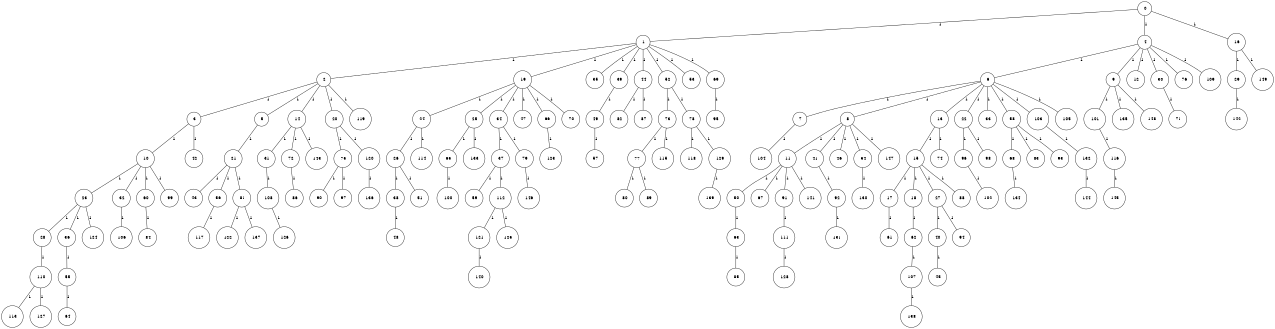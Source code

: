 graph G {
size="8.5,11;"
ratio = "expand;"
fixedsize="true;"
overlap="scale;"
node[shape=circle,width=.12,hight=.12,fontsize=12]
edge[fontsize=12]

0[label=" 0" color=black, pos="0.56082563,1.2054109!"];
1[label=" 1" color=black, pos="0.59296144,2.9258617!"];
2[label=" 2" color=black, pos="1.7352504,2.7287924!"];
3[label=" 3" color=black, pos="2.6785969,2.4225015!"];
4[label=" 4" color=black, pos="0.35491175,1.6776882!"];
5[label=" 5" color=black, pos="1.753225,0.78108441!"];
6[label=" 6" color=black, pos="2.7594541,2.0754911!"];
7[label=" 7" color=black, pos="1.6725747,2.0847482!"];
8[label=" 8" color=black, pos="0.87780159,1.9206419!"];
9[label=" 9" color=black, pos="2.8869236,0.9908035!"];
10[label=" 10" color=black, pos="2.2712537,2.2254503!"];
11[label=" 11" color=black, pos="0.94369977,0.7620879!"];
12[label=" 12" color=black, pos="1.991526,0.64820014!"];
13[label=" 13" color=black, pos="1.8371407,2.9853483!"];
14[label=" 14" color=black, pos="1.1339323,1.9905801!"];
15[label=" 15" color=black, pos="1.2266105,2.0399074!"];
16[label=" 16" color=black, pos="1.3654873,1.5751751!"];
17[label=" 17" color=black, pos="1.8070529,1.8745849!"];
18[label=" 18" color=black, pos="0.28557451,0.02815723!"];
19[label=" 19" color=black, pos="1.747987,2.5278858!"];
20[label=" 20" color=black, pos="2.2300212,1.4842641!"];
21[label=" 21" color=black, pos="0.60537049,2.6637567!"];
22[label=" 22" color=black, pos="1.5304518,0.54580984!"];
23[label=" 23" color=black, pos="2.729665,2.8614743!"];
24[label=" 24" color=black, pos="0.54626648,1.3475631!"];
25[label=" 25" color=black, pos="0.0026279958,0.43162593!"];
26[label=" 26" color=black, pos="1.3221831,2.5174768!"];
27[label=" 27" color=black, pos="2.2500283,0.80968307!"];
28[label=" 28" color=black, pos="1.2214485,0.54721144!"];
29[label=" 29" color=black, pos="1.7635595,0.56612182!"];
30[label=" 30" color=black, pos="0.86530488,2.0510736!"];
31[label=" 31" color=black, pos="1.6976489,2.6901221!"];
32[label=" 32" color=black, pos="0.34919739,2.5972347!"];
33[label=" 33" color=black, pos="1.2598332,1.6400279!"];
34[label=" 34" color=black, pos="1.4886438,2.6521863!"];
35[label=" 35" color=black, pos="0.20286725,0.2187216!"];
36[label=" 36" color=black, pos="0.75581656,0.25113477!"];
37[label=" 37" color=black, pos="1.9769012,1.8133875!"];
38[label=" 38" color=black, pos="2.9291883,2.4371759!"];
39[label=" 39" color=black, pos="1.7770091,1.8707525!"];
40[label=" 40" color=black, pos="0.16498322,2.4780319!"];
41[label=" 41" color=black, pos="1.4968478,1.0068326!"];
42[label=" 42" color=black, pos="2.2755644,0.72416371!"];
43[label=" 43" color=black, pos="0.12088839,2.9027474!"];
44[label=" 44" color=black, pos="2.7088184,0.39608105!"];
45[label=" 45" color=black, pos="2.9711388,0.52792557!"];
46[label=" 46" color=black, pos="0.073929629,0.52716417!"];
47[label=" 47" color=black, pos="0.092399485,2.9771452!"];
48[label=" 48" color=black, pos="0.86590383,0.68219908!"];
49[label=" 49" color=black, pos="0.57323679,0.34824328!"];
50[label=" 50" color=black, pos="0.3480507,0.32723287!"];
51[label=" 51" color=black, pos="0.015292311,2.345644!"];
52[label=" 52" color=black, pos="1.3838625,2.4098302!"];
53[label=" 53" color=black, pos="2.9511936,0.25532835!"];
54[label=" 54" color=black, pos="1.9028572,0.87606195!"];
55[label=" 55" color=black, pos="2.1804092,0.25263942!"];
56[label=" 56" color=black, pos="2.3083842,1.4090647!"];
57[label=" 57" color=black, pos="1.6238702,0.73042216!"];
58[label=" 58" color=black, pos="0.82971493,2.44086!"];
59[label=" 59" color=black, pos="2.2876353,0.5691179!"];
60[label=" 60" color=black, pos="2.5282291,2.0264992!"];
61[label=" 61" color=black, pos="1.9167038,0.504546!"];
62[label=" 62" color=black, pos="0.064320016,2.8148178!"];
63[label=" 63" color=black, pos="0.23381508,1.2910422!"];
64[label=" 64" color=black, pos="0.0022956957,0.42382022!"];
65[label=" 65" color=black, pos="1.4574147,1.5980868!"];
66[label=" 66" color=black, pos="1.2118974,2.1321369!"];
67[label=" 67" color=black, pos="0.82545091,2.1710306!"];
68[label=" 68" color=black, pos="1.6802029,0.83310282!"];
69[label=" 69" color=black, pos="1.4793573,2.4164678!"];
70[label=" 70" color=black, pos="2.7182568,1.7884065!"];
71[label=" 71" color=black, pos="1.2987428,0.4942711!"];
72[label=" 72" color=black, pos="1.7795554,2.9272044!"];
73[label=" 73" color=black, pos="0.072333694,2.5240999!"];
74[label=" 74" color=black, pos="2.5642381,2.7837639!"];
75[label=" 75" color=black, pos="1.3574916,2.7433691!"];
76[label=" 76" color=black, pos="0.15232424,2.6346013!"];
77[label=" 77" color=black, pos="0.91412072,0.17535879!"];
78[label=" 78" color=black, pos="0.28235471,1.5844493!"];
79[label=" 79" color=black, pos="1.0432139,2.882136!"];
80[label=" 80" color=black, pos="0.99681174,0.059739507!"];
81[label=" 81" color=black, pos="0.33463171,2.3533765!"];
82[label=" 82" color=black, pos="1.2400762,2.2885588!"];
83[label=" 83" color=black, pos="1.0919349,1.6352623!"];
84[label=" 84" color=black, pos="2.6083998,0.87594063!"];
85[label=" 85" color=black, pos="1.3209326,1.154898!"];
86[label=" 86" color=black, pos="0.015064656,0.18438486!"];
87[label=" 87" color=black, pos="0.8180678,1.8810478!"];
88[label=" 88" color=black, pos="1.8758613,2.884025!"];
89[label=" 89" color=black, pos="2.5246267,1.1093629!"];
90[label=" 90" color=black, pos="1.3745419,2.3622706!"];
91[label=" 91" color=black, pos="2.4298496,1.7107359!"];
92[label=" 92" color=black, pos="2.2673965,2.56077!"];
93[label=" 93" color=black, pos="2.637976,1.1916164!"];
94[label=" 94" color=black, pos="0.45501546,0.71131913!"];
95[label=" 95" color=black, pos="1.4425222,2.0879628!"];
96[label=" 96" color=black, pos="2.5331543,1.5288765!"];
97[label=" 97" color=black, pos="1.2093893,0.82248393!"];
98[label=" 98" color=black, pos="1.0361611,0.050407953!"];
99[label=" 99" color=black, pos="1.1822875,2.5042602!"];
100[label=" 100" color=black, pos="1.3478204,2.0380131!"];
101[label=" 101" color=black, pos="1.7806983,2.638837!"];
102[label=" 102" color=black, pos="0.6056308,0.50879706!"];
103[label=" 103" color=black, pos="0.94252307,0.3665365!"];
104[label=" 104" color=black, pos="0.56874759,2.5334584!"];
105[label=" 105" color=black, pos="2.5336524,0.362068!"];
106[label=" 106" color=black, pos="1.5406969,2.0358243!"];
107[label=" 107" color=black, pos="2.1736198,2.1726684!"];
108[label=" 108" color=black, pos="2.6051148,2.5072366!"];
109[label=" 109" color=black, pos="2.440311,0.6215269!"];
110[label=" 110" color=black, pos="2.4962296,2.0940948!"];
111[label=" 111" color=black, pos="2.7270838,0.91443011!"];
112[label=" 112" color=black, pos="1.3560443,0.073968235!"];
113[label=" 113" color=black, pos="2.8038309,2.4595103!"];
114[label=" 114" color=black, pos="2.8485122,2.0675123!"];
115[label=" 115" color=black, pos="2.0354191,0.54357224!"];
116[label=" 116" color=black, pos="1.4508622,1.026347!"];
117[label=" 117" color=black, pos="1.1968824,0.93711492!"];
118[label=" 118" color=black, pos="2.7781978,1.1318647!"];
119[label=" 119" color=black, pos="0.49184094,2.801113!"];
120[label=" 120" color=black, pos="0.49418339,0.73758199!"];
121[label=" 121" color=black, pos="2.3111175,1.6425422!"];
122[label=" 122" color=black, pos="1.6924269,0.18176169!"];
123[label=" 123" color=black, pos="1.9502352,2.3683798!"];
124[label=" 124" color=black, pos="1.7761428,0.29227048!"];
125[label=" 125" color=black, pos="1.0426006,2.6661371!"];
126[label=" 126" color=black, pos="1.2605951,2.3260801!"];
127[label=" 127" color=black, pos="1.8442967,1.6003213!"];
128[label=" 128" color=black, pos="0.0022743144,2.6364944!"];
129[label=" 129" color=black, pos="1.5349955,1.4730215!"];
130[label=" 130" color=black, pos="1.989091,1.9552684!"];
131[label=" 131" color=black, pos="1.3801171,2.3404235!"];
132[label=" 132" color=black, pos="0.71837498,1.129285!"];
133[label=" 133" color=black, pos="2.8620794,1.581774!"];
134[label=" 134" color=black, pos="2.593424,1.8751105!"];
135[label=" 135" color=black, pos="1.0350472,1.7762009!"];
136[label=" 136" color=black, pos="1.813335,2.3507133!"];
137[label=" 137" color=black, pos="2.6917318,2.5757529!"];
138[label=" 138" color=black, pos="0.47851792,2.620149!"];
139[label=" 139" color=black, pos="0.8546695,0.014894864!"];
140[label=" 140" color=black, pos="0.59326653,1.3340201!"];
141[label=" 141" color=black, pos="0.93960196,1.5780204!"];
142[label=" 142" color=black, pos="1.8236482,2.9707467!"];
143[label=" 143" color=black, pos="2.9285626,1.8960169!"];
144[label=" 144" color=black, pos="0.15964282,0.090228101!"];
145[label=" 145" color=black, pos="2.070465,1.5321975!"];
146[label=" 146" color=black, pos="0.19700232,0.4076179!"];
147[label=" 147" color=black, pos="1.1129191,0.6247163!"];
148[label=" 148" color=black, pos="2.5666926,1.1615315!"];
149[label=" 149" color=black, pos="2.8745305,2.0393205!"];
0--1[label="1"]
0--4[label="1"]
0--16[label="1"]
1--2[label="1"]
1--19[label="1"]
1--35[label="1"]
1--39[label="1"]
1--44[label="1"]
1--52[label="1"]
1--53[label="1"]
1--69[label="1"]
2--3[label="1"]
2--5[label="1"]
2--14[label="1"]
2--20[label="1"]
2--119[label="1"]
3--10[label="1"]
3--42[label="1"]
4--6[label="1"]
4--9[label="1"]
4--12[label="1"]
4--30[label="1"]
4--76[label="1"]
4--109[label="1"]
5--21[label="1"]
6--7[label="1"]
6--8[label="1"]
6--13[label="1"]
6--22[label="1"]
6--33[label="1"]
6--58[label="1"]
6--103[label="1"]
6--105[label="1"]
7--104[label="1"]
8--11[label="1"]
8--41[label="1"]
8--46[label="1"]
8--54[label="1"]
8--147[label="1"]
9--101[label="1"]
9--135[label="1"]
9--148[label="1"]
10--23[label="1"]
10--32[label="1"]
10--60[label="1"]
10--99[label="1"]
11--50[label="1"]
11--67[label="1"]
11--91[label="1"]
11--141[label="1"]
13--15[label="1"]
13--74[label="1"]
14--31[label="1"]
14--72[label="1"]
14--143[label="1"]
15--17[label="1"]
15--18[label="1"]
15--27[label="1"]
15--88[label="1"]
16--29[label="1"]
16--149[label="1"]
17--61[label="1"]
18--62[label="1"]
19--24[label="1"]
19--25[label="1"]
19--34[label="1"]
19--47[label="1"]
19--66[label="1"]
19--70[label="1"]
20--75[label="1"]
20--120[label="1"]
21--43[label="1"]
21--56[label="1"]
21--81[label="1"]
22--96[label="1"]
22--98[label="1"]
23--28[label="1"]
23--36[label="1"]
23--124[label="1"]
24--26[label="1"]
24--114[label="1"]
25--65[label="1"]
25--133[label="1"]
26--38[label="1"]
26--51[label="1"]
27--40[label="1"]
27--94[label="1"]
28--110[label="1"]
29--142[label="1"]
30--71[label="1"]
31--108[label="1"]
32--106[label="1"]
34--37[label="1"]
34--79[label="1"]
36--55[label="1"]
37--59[label="1"]
37--112[label="1"]
38--48[label="1"]
39--49[label="1"]
40--45[label="1"]
41--92[label="1"]
44--82[label="1"]
44--87[label="1"]
49--57[label="1"]
50--63[label="1"]
52--73[label="1"]
52--78[label="1"]
54--130[label="1"]
55--64[label="1"]
56--117[label="1"]
58--68[label="1"]
58--83[label="1"]
58--93[label="1"]
60--84[label="1"]
62--107[label="1"]
63--85[label="1"]
65--100[label="1"]
66--123[label="1"]
68--134[label="1"]
69--95[label="1"]
72--86[label="1"]
73--77[label="1"]
73--115[label="1"]
75--90[label="1"]
75--97[label="1"]
77--80[label="1"]
77--89[label="1"]
78--118[label="1"]
78--129[label="1"]
79--146[label="1"]
81--122[label="1"]
81--137[label="1"]
91--111[label="1"]
92--131[label="1"]
96--102[label="1"]
101--116[label="1"]
103--132[label="1"]
107--138[label="1"]
108--126[label="1"]
110--113[label="1"]
110--127[label="1"]
111--128[label="1"]
112--121[label="1"]
112--125[label="1"]
116--145[label="1"]
120--136[label="1"]
121--140[label="1"]
129--139[label="1"]
132--144[label="1"]

}
